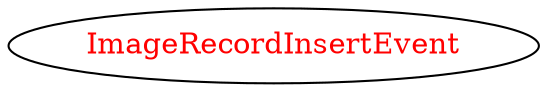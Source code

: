 digraph dependencyGraph {
 concentrate=true;
 ranksep="2.0";
 rankdir="LR"; 
 splines="ortho";
"ImageRecordInsertEvent" [fontcolor="red"];
}